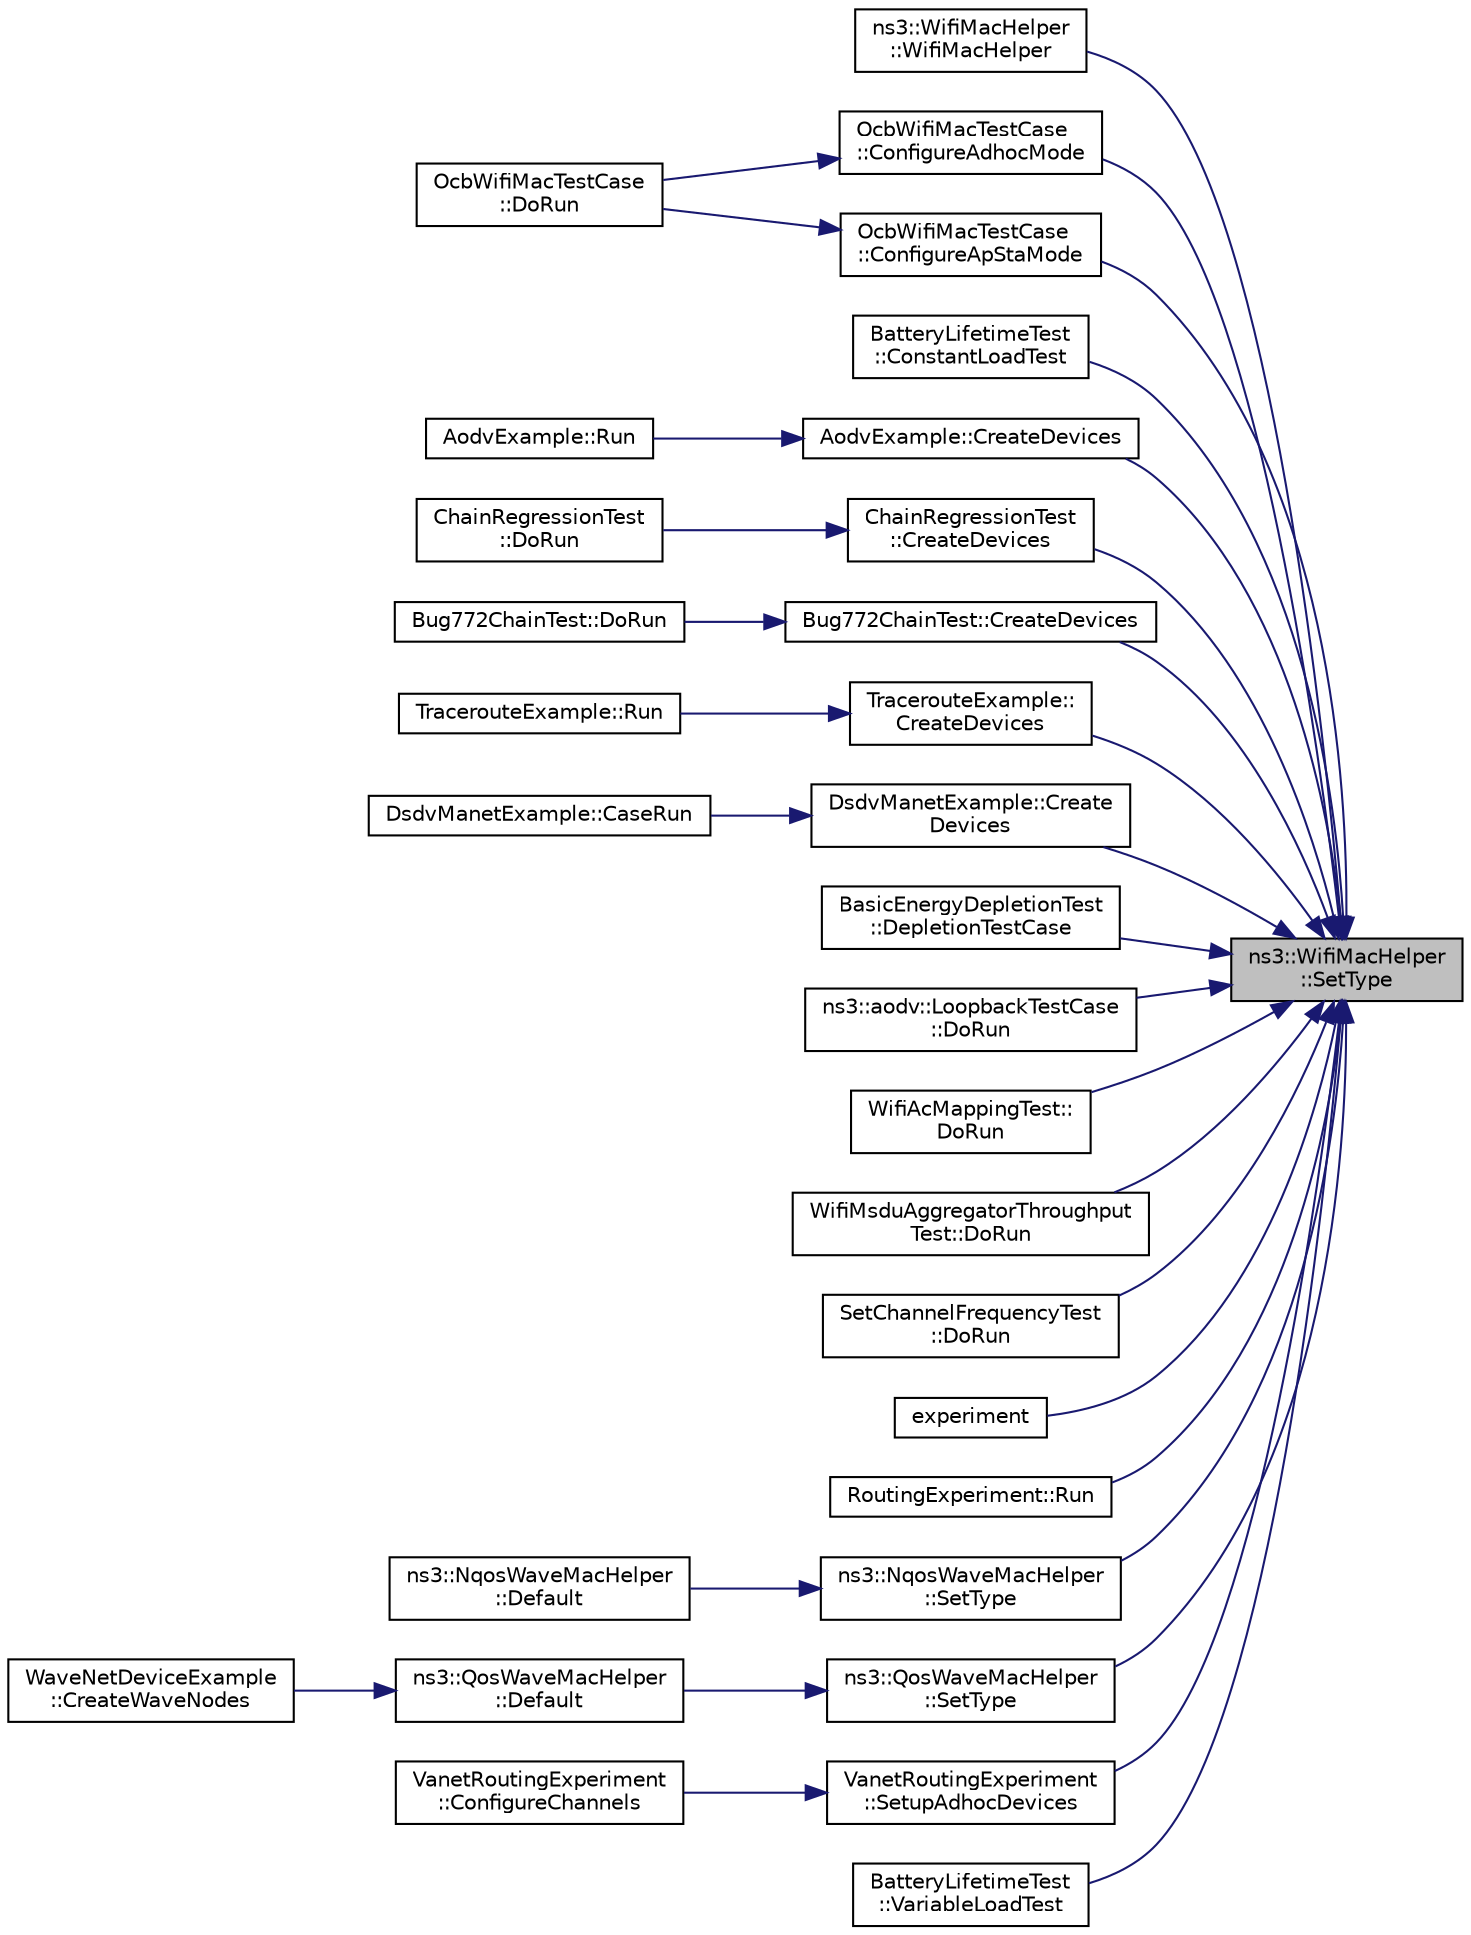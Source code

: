 digraph "ns3::WifiMacHelper::SetType"
{
 // LATEX_PDF_SIZE
  edge [fontname="Helvetica",fontsize="10",labelfontname="Helvetica",labelfontsize="10"];
  node [fontname="Helvetica",fontsize="10",shape=record];
  rankdir="RL";
  Node1 [label="ns3::WifiMacHelper\l::SetType",height=0.2,width=0.4,color="black", fillcolor="grey75", style="filled", fontcolor="black",tooltip=" "];
  Node1 -> Node2 [dir="back",color="midnightblue",fontsize="10",style="solid",fontname="Helvetica"];
  Node2 [label="ns3::WifiMacHelper\l::WifiMacHelper",height=0.2,width=0.4,color="black", fillcolor="white", style="filled",URL="$classns3_1_1_wifi_mac_helper.html#a797b0091ffbc8d777aa57a6d961c681d",tooltip="Create a WifiMacHelper to make life easier for people who want to work with Wifi MAC layers."];
  Node1 -> Node3 [dir="back",color="midnightblue",fontsize="10",style="solid",fontname="Helvetica"];
  Node3 [label="OcbWifiMacTestCase\l::ConfigureAdhocMode",height=0.2,width=0.4,color="black", fillcolor="white", style="filled",URL="$class_ocb_wifi_mac_test_case.html#ab3c7899bb00af1e0ad1897f9ae74cdd0",tooltip="Configure adhoc mode function."];
  Node3 -> Node4 [dir="back",color="midnightblue",fontsize="10",style="solid",fontname="Helvetica"];
  Node4 [label="OcbWifiMacTestCase\l::DoRun",height=0.2,width=0.4,color="black", fillcolor="white", style="filled",URL="$class_ocb_wifi_mac_test_case.html#a730877f90008a4a4e7fd547f964f0f08",tooltip="static-node:0 <-— mobile-node:1"];
  Node1 -> Node5 [dir="back",color="midnightblue",fontsize="10",style="solid",fontname="Helvetica"];
  Node5 [label="OcbWifiMacTestCase\l::ConfigureApStaMode",height=0.2,width=0.4,color="black", fillcolor="white", style="filled",URL="$class_ocb_wifi_mac_test_case.html#a5869f3d6cdd3e86ceacfead2a4208546",tooltip="Configure AP STA mode function."];
  Node5 -> Node4 [dir="back",color="midnightblue",fontsize="10",style="solid",fontname="Helvetica"];
  Node1 -> Node6 [dir="back",color="midnightblue",fontsize="10",style="solid",fontname="Helvetica"];
  Node6 [label="BatteryLifetimeTest\l::ConstantLoadTest",height=0.2,width=0.4,color="black", fillcolor="white", style="filled",URL="$class_battery_lifetime_test.html#a5cfb6c588872035454feb525491b1d52",tooltip=" "];
  Node1 -> Node7 [dir="back",color="midnightblue",fontsize="10",style="solid",fontname="Helvetica"];
  Node7 [label="AodvExample::CreateDevices",height=0.2,width=0.4,color="black", fillcolor="white", style="filled",URL="$class_aodv_example.html#a0e9be9e9b05169dfe7d440ac2dfa3252",tooltip="Create the devices."];
  Node7 -> Node8 [dir="back",color="midnightblue",fontsize="10",style="solid",fontname="Helvetica"];
  Node8 [label="AodvExample::Run",height=0.2,width=0.4,color="black", fillcolor="white", style="filled",URL="$class_aodv_example.html#a954ace72fd69c0a09193047d33d9ad61",tooltip="Run simulation."];
  Node1 -> Node9 [dir="back",color="midnightblue",fontsize="10",style="solid",fontname="Helvetica"];
  Node9 [label="ChainRegressionTest\l::CreateDevices",height=0.2,width=0.4,color="black", fillcolor="white", style="filled",URL="$class_chain_regression_test.html#ae8b1dd906e3d52a223122c63d236bb19",tooltip="Create devices, install TCP/IP stack and applications."];
  Node9 -> Node10 [dir="back",color="midnightblue",fontsize="10",style="solid",fontname="Helvetica"];
  Node10 [label="ChainRegressionTest\l::DoRun",height=0.2,width=0.4,color="black", fillcolor="white", style="filled",URL="$class_chain_regression_test.html#a51aa3cae551407ee6a6f346c30e3cc43",tooltip="Go."];
  Node1 -> Node11 [dir="back",color="midnightblue",fontsize="10",style="solid",fontname="Helvetica"];
  Node11 [label="Bug772ChainTest::CreateDevices",height=0.2,width=0.4,color="black", fillcolor="white", style="filled",URL="$class_bug772_chain_test.html#a9dfdee167ab354dd596e13d1a873e50a",tooltip="Create devices, install TCP/IP stack and applications."];
  Node11 -> Node12 [dir="back",color="midnightblue",fontsize="10",style="solid",fontname="Helvetica"];
  Node12 [label="Bug772ChainTest::DoRun",height=0.2,width=0.4,color="black", fillcolor="white", style="filled",URL="$class_bug772_chain_test.html#a28c0cb91d146d6b3fdfb86dc8dc1f5b6",tooltip="Go."];
  Node1 -> Node13 [dir="back",color="midnightblue",fontsize="10",style="solid",fontname="Helvetica"];
  Node13 [label="TracerouteExample::\lCreateDevices",height=0.2,width=0.4,color="black", fillcolor="white", style="filled",URL="$class_traceroute_example.html#a419e16d02491fac42400fed6d01c44f0",tooltip="Create the devices."];
  Node13 -> Node14 [dir="back",color="midnightblue",fontsize="10",style="solid",fontname="Helvetica"];
  Node14 [label="TracerouteExample::Run",height=0.2,width=0.4,color="black", fillcolor="white", style="filled",URL="$class_traceroute_example.html#a66520009caae01b97242105e9892c06c",tooltip="Run simulation."];
  Node1 -> Node15 [dir="back",color="midnightblue",fontsize="10",style="solid",fontname="Helvetica"];
  Node15 [label="DsdvManetExample::Create\lDevices",height=0.2,width=0.4,color="black", fillcolor="white", style="filled",URL="$class_dsdv_manet_example.html#a9fb80e0db3a88ca03cf832331cfc89ba",tooltip="Create and initialize all devices."];
  Node15 -> Node16 [dir="back",color="midnightblue",fontsize="10",style="solid",fontname="Helvetica"];
  Node16 [label="DsdvManetExample::CaseRun",height=0.2,width=0.4,color="black", fillcolor="white", style="filled",URL="$class_dsdv_manet_example.html#aa61b3622afce14d04f2cf656fba31f4d",tooltip="Run function."];
  Node1 -> Node17 [dir="back",color="midnightblue",fontsize="10",style="solid",fontname="Helvetica"];
  Node17 [label="BasicEnergyDepletionTest\l::DepletionTestCase",height=0.2,width=0.4,color="black", fillcolor="white", style="filled",URL="$class_basic_energy_depletion_test.html#a933f0ff2e50a5dc64b4312619405a05a",tooltip=" "];
  Node1 -> Node18 [dir="back",color="midnightblue",fontsize="10",style="solid",fontname="Helvetica"];
  Node18 [label="ns3::aodv::LoopbackTestCase\l::DoRun",height=0.2,width=0.4,color="black", fillcolor="white", style="filled",URL="$classns3_1_1aodv_1_1_loopback_test_case.html#aa4ecd46f743a971813870cff58563eab",tooltip="Implementation to actually run this TestCase."];
  Node1 -> Node19 [dir="back",color="midnightblue",fontsize="10",style="solid",fontname="Helvetica"];
  Node19 [label="WifiAcMappingTest::\lDoRun",height=0.2,width=0.4,color="black", fillcolor="white", style="filled",URL="$class_wifi_ac_mapping_test.html#ae0d828d29768d59590210d2f1bf8a552",tooltip="Implementation to actually run this TestCase."];
  Node1 -> Node20 [dir="back",color="midnightblue",fontsize="10",style="solid",fontname="Helvetica"];
  Node20 [label="WifiMsduAggregatorThroughput\lTest::DoRun",height=0.2,width=0.4,color="black", fillcolor="white", style="filled",URL="$class_wifi_msdu_aggregator_throughput_test.html#a7c7ee21528f8d3c13238b6e9455b03f4",tooltip="Implementation to actually run this TestCase."];
  Node1 -> Node21 [dir="back",color="midnightblue",fontsize="10",style="solid",fontname="Helvetica"];
  Node21 [label="SetChannelFrequencyTest\l::DoRun",height=0.2,width=0.4,color="black", fillcolor="white", style="filled",URL="$class_set_channel_frequency_test.html#a05984ce2c264229592bed4981ff05518",tooltip="Implementation to actually run this TestCase."];
  Node1 -> Node22 [dir="back",color="midnightblue",fontsize="10",style="solid",fontname="Helvetica"];
  Node22 [label="experiment",height=0.2,width=0.4,color="black", fillcolor="white", style="filled",URL="$wifi-hidden-terminal_8cc.html#a4d9a43e69370abe646152c76678d24ed",tooltip="Run single 10 seconds experiment."];
  Node1 -> Node23 [dir="back",color="midnightblue",fontsize="10",style="solid",fontname="Helvetica"];
  Node23 [label="RoutingExperiment::Run",height=0.2,width=0.4,color="black", fillcolor="white", style="filled",URL="$class_routing_experiment.html#a622c04e410004c2b738f0320ae1d16c2",tooltip=" "];
  Node1 -> Node24 [dir="back",color="midnightblue",fontsize="10",style="solid",fontname="Helvetica"];
  Node24 [label="ns3::NqosWaveMacHelper\l::SetType",height=0.2,width=0.4,color="black", fillcolor="white", style="filled",URL="$classns3_1_1_nqos_wave_mac_helper.html#ac9a42891fa23e44c0ff58b818dd22a6f",tooltip=" "];
  Node24 -> Node25 [dir="back",color="midnightblue",fontsize="10",style="solid",fontname="Helvetica"];
  Node25 [label="ns3::NqosWaveMacHelper\l::Default",height=0.2,width=0.4,color="black", fillcolor="white", style="filled",URL="$classns3_1_1_nqos_wave_mac_helper.html#ae5098fd867f08127f1cae2c91684e056",tooltip="Create a mac helper in a default working state."];
  Node1 -> Node26 [dir="back",color="midnightblue",fontsize="10",style="solid",fontname="Helvetica"];
  Node26 [label="ns3::QosWaveMacHelper\l::SetType",height=0.2,width=0.4,color="black", fillcolor="white", style="filled",URL="$classns3_1_1_qos_wave_mac_helper.html#a010cf72e8f30cf32eb995b398e44de47",tooltip=" "];
  Node26 -> Node27 [dir="back",color="midnightblue",fontsize="10",style="solid",fontname="Helvetica"];
  Node27 [label="ns3::QosWaveMacHelper\l::Default",height=0.2,width=0.4,color="black", fillcolor="white", style="filled",URL="$classns3_1_1_qos_wave_mac_helper.html#a12973824f14c56cc9109149c825b89f5",tooltip="Create a mac helper in a default working state."];
  Node27 -> Node28 [dir="back",color="midnightblue",fontsize="10",style="solid",fontname="Helvetica"];
  Node28 [label="WaveNetDeviceExample\l::CreateWaveNodes",height=0.2,width=0.4,color="black", fillcolor="white", style="filled",URL="$class_wave_net_device_example.html#a825285810121c865230f6fafe6428081",tooltip="Create WAVE nodes function."];
  Node1 -> Node29 [dir="back",color="midnightblue",fontsize="10",style="solid",fontname="Helvetica"];
  Node29 [label="VanetRoutingExperiment\l::SetupAdhocDevices",height=0.2,width=0.4,color="black", fillcolor="white", style="filled",URL="$class_vanet_routing_experiment.html#a8de4279cfaf91886970596e9ba8a4a75",tooltip="Set up the adhoc devices."];
  Node29 -> Node30 [dir="back",color="midnightblue",fontsize="10",style="solid",fontname="Helvetica"];
  Node30 [label="VanetRoutingExperiment\l::ConfigureChannels",height=0.2,width=0.4,color="black", fillcolor="white", style="filled",URL="$class_vanet_routing_experiment.html#adcb4d2d4146919dc6f2cbdc183068e6a",tooltip="Configure channels."];
  Node1 -> Node31 [dir="back",color="midnightblue",fontsize="10",style="solid",fontname="Helvetica"];
  Node31 [label="BatteryLifetimeTest\l::VariableLoadTest",height=0.2,width=0.4,color="black", fillcolor="white", style="filled",URL="$class_battery_lifetime_test.html#aa6d0fb55387831f97d9834c47abfd669",tooltip=" "];
}
